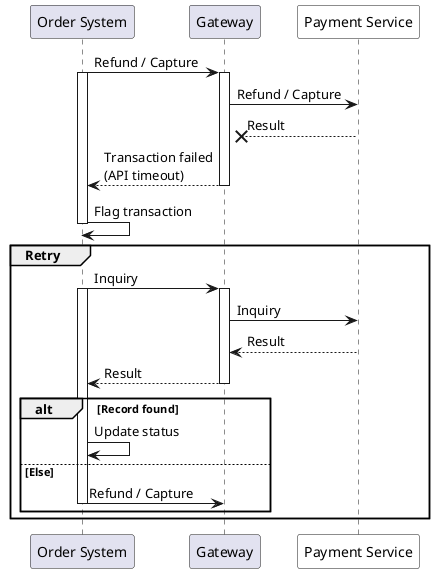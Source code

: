@startuml

participant "Order System" as order
participant "Gateway" as gw
participant "Payment Service" as acquire #White


order -> gw: Refund / Capture
activate order
activate gw
gw -> acquire: Refund / Capture
acquire -->x gw: Result
gw --> order: Transaction failed\n(API timeout)
deactivate gw
order -> order: Flag transaction
deactivate order

group Retry
    order -> gw: Inquiry
    activate order
    activate gw
    gw -> acquire: Inquiry
    acquire --> gw: Result
    gw --> order: Result
    deactivate gw
    
    alt Record found
        order -> order: Update status
    else Else
        order -> gw: Refund / Capture
        deactivate order
    end
end

@enduml
